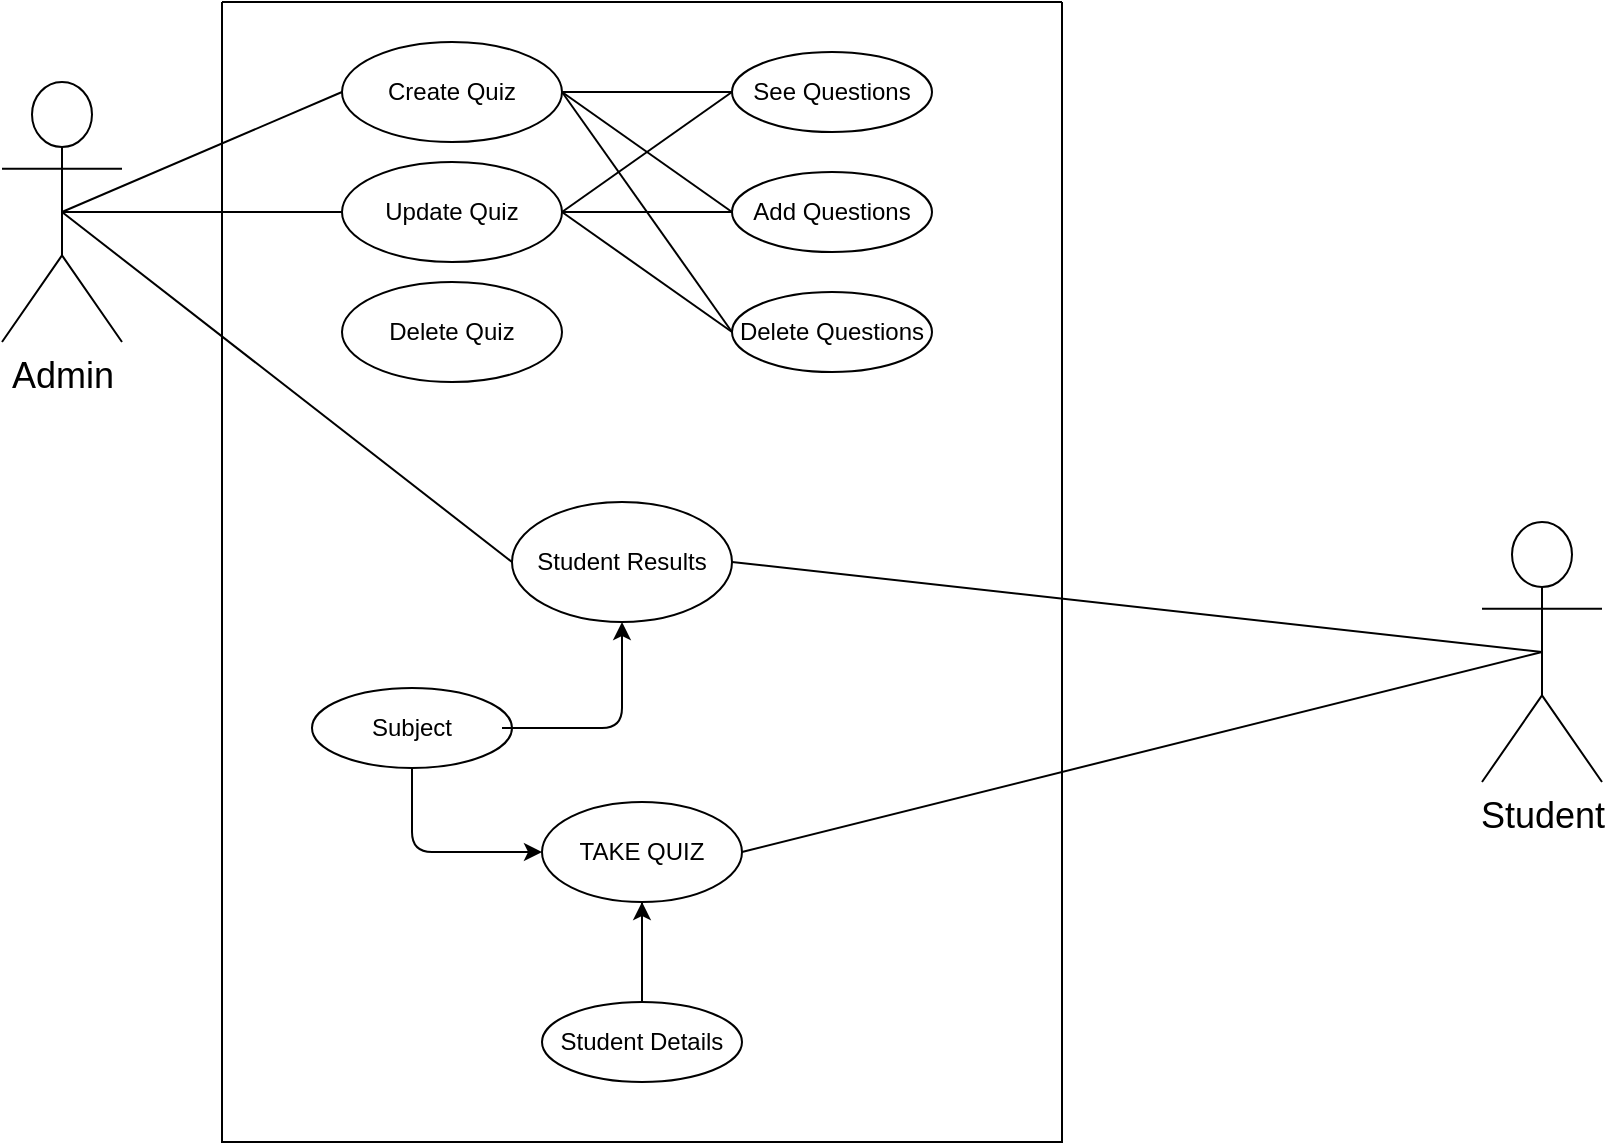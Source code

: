 <mxfile version="14.7.0" type="device"><diagram name="Page-1" id="e7e014a7-5840-1c2e-5031-d8a46d1fe8dd"><mxGraphModel dx="1483" dy="701" grid="1" gridSize="10" guides="1" tooltips="1" connect="1" arrows="1" fold="1" page="1" pageScale="1" pageWidth="1169" pageHeight="826" background="none" math="0" shadow="0"><root><mxCell id="0"/><mxCell id="1" parent="0"/><mxCell id="4" value="" style="swimlane;whiteSpace=wrap;startSize=0;" parent="1" vertex="1"><mxGeometry x="340" y="70" width="420" height="570" as="geometry"/></mxCell><mxCell id="FZYqaPSt_B4bNX5DsFft-58" value="Create Quiz" style="ellipse;whiteSpace=wrap;html=1;" parent="4" vertex="1"><mxGeometry x="60" y="20" width="110" height="50" as="geometry"/></mxCell><mxCell id="FZYqaPSt_B4bNX5DsFft-63" value="Student Details" style="ellipse;whiteSpace=wrap;html=1;" parent="4" vertex="1"><mxGeometry x="160" y="500" width="100" height="40" as="geometry"/></mxCell><mxCell id="FZYqaPSt_B4bNX5DsFft-60" value="Update Quiz" style="ellipse;whiteSpace=wrap;html=1;" parent="4" vertex="1"><mxGeometry x="60" y="80" width="110" height="50" as="geometry"/></mxCell><mxCell id="FZYqaPSt_B4bNX5DsFft-59" value="Delete Quiz" style="ellipse;whiteSpace=wrap;html=1;" parent="4" vertex="1"><mxGeometry x="60" y="140" width="110" height="50" as="geometry"/></mxCell><mxCell id="FZYqaPSt_B4bNX5DsFft-64" value="TAKE QUIZ" style="ellipse;whiteSpace=wrap;html=1;" parent="4" vertex="1"><mxGeometry x="160" y="400" width="100" height="50" as="geometry"/></mxCell><mxCell id="FZYqaPSt_B4bNX5DsFft-72" value="" style="endArrow=none;html=1;entryX=0.5;entryY=1;entryDx=0;entryDy=0;exitX=0.5;exitY=0;exitDx=0;exitDy=0;" parent="4" source="FZYqaPSt_B4bNX5DsFft-63" target="FZYqaPSt_B4bNX5DsFft-64" edge="1"><mxGeometry width="50" height="50" relative="1" as="geometry"><mxPoint x="430" y="277" as="sourcePoint"/><mxPoint x="540" y="277" as="targetPoint"/></mxGeometry></mxCell><mxCell id="DpAatP0VZQlLbhhI8Xf_-4" value="Student Results&lt;span style=&quot;color: rgba(0 , 0 , 0 , 0) ; font-family: monospace ; font-size: 0px&quot;&gt;%3CmxGraphModel%3E%3Croot%3E%3CmxCell%20id%3D%220%22%2F%3E%3CmxCell%20id%3D%221%22%20parent%3D%220%22%2F%3E%3CmxCell%20id%3D%222%22%20value%3D%22%22%20style%3D%22endArrow%3Dnone%3Bhtml%3D1%3BexitX%3D0.5%3BexitY%3D0.5%3BexitDx%3D0%3BexitDy%3D0%3BexitPerimeter%3D0%3BentryX%3D0%3BentryY%3D0.5%3BentryDx%3D0%3BentryDy%3D0%3B%22%20edge%3D%221%22%20parent%3D%221%22%3E%3CmxGeometry%20width%3D%2250%22%20height%3D%2250%22%20relative%3D%221%22%20as%3D%22geometry%22%3E%3CmxPoint%20x%3D%22260%22%20y%3D%22175%22%20as%3D%22sourcePoint%22%2F%3E%3CmxPoint%20x%3D%22482.5%22%20y%3D%22255%22%20as%3D%22targetPoint%22%2F%3E%3C%2FmxGeometry%3E%3C%2FmxCell%3E%3C%2Froot%3E%3C%2FmxGraphModel%3E&lt;/span&gt;" style="ellipse;whiteSpace=wrap;html=1;" parent="4" vertex="1"><mxGeometry x="145" y="250" width="110" height="60" as="geometry"/></mxCell><mxCell id="DpAatP0VZQlLbhhI8Xf_-7" value="Subject" style="ellipse;whiteSpace=wrap;html=1;" parent="4" vertex="1"><mxGeometry x="45" y="343" width="100" height="40" as="geometry"/></mxCell><mxCell id="HshuYVcyzeEb-BEAJpIi-8" value="See Questions" style="ellipse;whiteSpace=wrap;html=1;" vertex="1" parent="4"><mxGeometry x="255" y="25" width="100" height="40" as="geometry"/></mxCell><mxCell id="HshuYVcyzeEb-BEAJpIi-7" value="Add Questions" style="ellipse;whiteSpace=wrap;html=1;" vertex="1" parent="4"><mxGeometry x="255" y="85" width="100" height="40" as="geometry"/></mxCell><mxCell id="HshuYVcyzeEb-BEAJpIi-6" value="Delete Questions" style="ellipse;whiteSpace=wrap;html=1;" vertex="1" parent="4"><mxGeometry x="255" y="145" width="100" height="40" as="geometry"/></mxCell><mxCell id="HshuYVcyzeEb-BEAJpIi-13" value="" style="endArrow=none;html=1;entryX=0;entryY=0.5;entryDx=0;entryDy=0;" edge="1" parent="4" source="FZYqaPSt_B4bNX5DsFft-58" target="HshuYVcyzeEb-BEAJpIi-8"><mxGeometry width="50" height="50" relative="1" as="geometry"><mxPoint x="170" y="45" as="sourcePoint"/><mxPoint x="300" y="100" as="targetPoint"/></mxGeometry></mxCell><mxCell id="FZYqaPSt_B4bNX5DsFft-68" value="" style="endArrow=none;html=1;exitX=1;exitY=0.5;exitDx=0;exitDy=0;entryX=0;entryY=0.5;entryDx=0;entryDy=0;" parent="4" source="FZYqaPSt_B4bNX5DsFft-58" target="HshuYVcyzeEb-BEAJpIi-7" edge="1"><mxGeometry width="50" height="50" relative="1" as="geometry"><mxPoint x="-80" y="100" as="sourcePoint"/><mxPoint x="157.5" y="319" as="targetPoint"/></mxGeometry></mxCell><mxCell id="HshuYVcyzeEb-BEAJpIi-10" value="" style="endArrow=none;html=1;exitX=1;exitY=0.5;exitDx=0;exitDy=0;entryX=0;entryY=0.5;entryDx=0;entryDy=0;" edge="1" parent="4" source="FZYqaPSt_B4bNX5DsFft-58" target="HshuYVcyzeEb-BEAJpIi-6"><mxGeometry width="50" height="50" relative="1" as="geometry"><mxPoint x="-60" y="125" as="sourcePoint"/><mxPoint x="80" y="185" as="targetPoint"/></mxGeometry></mxCell><mxCell id="HshuYVcyzeEb-BEAJpIi-9" value="" style="endArrow=none;html=1;exitX=1;exitY=0.5;exitDx=0;exitDy=0;entryX=0;entryY=0.5;entryDx=0;entryDy=0;" edge="1" parent="4" source="FZYqaPSt_B4bNX5DsFft-60" target="HshuYVcyzeEb-BEAJpIi-8"><mxGeometry width="50" height="50" relative="1" as="geometry"><mxPoint x="-70" y="115" as="sourcePoint"/><mxPoint x="70" y="175" as="targetPoint"/></mxGeometry></mxCell><mxCell id="HshuYVcyzeEb-BEAJpIi-11" value="" style="endArrow=none;html=1;exitX=1;exitY=0.5;exitDx=0;exitDy=0;entryX=0;entryY=0.5;entryDx=0;entryDy=0;" edge="1" parent="4" source="FZYqaPSt_B4bNX5DsFft-60" target="HshuYVcyzeEb-BEAJpIi-6"><mxGeometry width="50" height="50" relative="1" as="geometry"><mxPoint x="-50" y="135" as="sourcePoint"/><mxPoint x="90" y="195" as="targetPoint"/></mxGeometry></mxCell><mxCell id="HshuYVcyzeEb-BEAJpIi-12" value="" style="endArrow=none;html=1;entryX=0;entryY=0.5;entryDx=0;entryDy=0;" edge="1" parent="4" target="HshuYVcyzeEb-BEAJpIi-7"><mxGeometry width="50" height="50" relative="1" as="geometry"><mxPoint x="170" y="105" as="sourcePoint"/><mxPoint x="100" y="205" as="targetPoint"/></mxGeometry></mxCell><mxCell id="HshuYVcyzeEb-BEAJpIi-15" value="" style="endArrow=classic;html=1;entryX=0.5;entryY=1;entryDx=0;entryDy=0;" edge="1" parent="4" target="DpAatP0VZQlLbhhI8Xf_-4"><mxGeometry width="50" height="50" relative="1" as="geometry"><mxPoint x="140" y="363" as="sourcePoint"/><mxPoint x="90" y="250" as="targetPoint"/><Array as="points"><mxPoint x="200" y="363"/></Array></mxGeometry></mxCell><mxCell id="HshuYVcyzeEb-BEAJpIi-16" value="" style="endArrow=classic;html=1;exitX=0.5;exitY=1;exitDx=0;exitDy=0;entryX=0;entryY=0.5;entryDx=0;entryDy=0;" edge="1" parent="4" source="DpAatP0VZQlLbhhI8Xf_-7" target="FZYqaPSt_B4bNX5DsFft-64"><mxGeometry width="50" height="50" relative="1" as="geometry"><mxPoint x="105" y="353" as="sourcePoint"/><mxPoint x="210" y="320" as="targetPoint"/><Array as="points"><mxPoint x="95" y="425"/></Array></mxGeometry></mxCell><mxCell id="HshuYVcyzeEb-BEAJpIi-17" value="" style="endArrow=classic;html=1;exitX=0.5;exitY=0;exitDx=0;exitDy=0;entryX=0.5;entryY=1;entryDx=0;entryDy=0;" edge="1" parent="4" source="FZYqaPSt_B4bNX5DsFft-63" target="FZYqaPSt_B4bNX5DsFft-64"><mxGeometry width="50" height="50" relative="1" as="geometry"><mxPoint x="105" y="393" as="sourcePoint"/><mxPoint x="170" y="435" as="targetPoint"/><Array as="points"/></mxGeometry></mxCell><mxCell id="FZYqaPSt_B4bNX5DsFft-41" value="&lt;font style=&quot;font-size: 18px&quot;&gt;Admin&lt;/font&gt;" style="shape=umlActor;verticalLabelPosition=bottom;verticalAlign=top;html=1;" parent="1" vertex="1"><mxGeometry x="230" y="110" width="60" height="130" as="geometry"/></mxCell><mxCell id="FZYqaPSt_B4bNX5DsFft-45" value="&lt;font style=&quot;font-size: 18px&quot;&gt;Student&lt;/font&gt;" style="shape=umlActor;verticalLabelPosition=bottom;verticalAlign=top;html=1;" parent="1" vertex="1"><mxGeometry x="970" y="330" width="60" height="130" as="geometry"/></mxCell><mxCell id="FZYqaPSt_B4bNX5DsFft-69" value="" style="endArrow=none;html=1;entryX=0;entryY=0.5;entryDx=0;entryDy=0;exitX=0.5;exitY=0.5;exitDx=0;exitDy=0;exitPerimeter=0;" parent="1" source="FZYqaPSt_B4bNX5DsFft-41" target="FZYqaPSt_B4bNX5DsFft-58" edge="1"><mxGeometry width="50" height="50" relative="1" as="geometry"><mxPoint x="592.5" y="331" as="sourcePoint"/><mxPoint x="830" y="375" as="targetPoint"/></mxGeometry></mxCell><mxCell id="FZYqaPSt_B4bNX5DsFft-70" value="" style="endArrow=none;html=1;exitX=1;exitY=0.5;exitDx=0;exitDy=0;" parent="1" source="FZYqaPSt_B4bNX5DsFft-64" edge="1"><mxGeometry width="50" height="50" relative="1" as="geometry"><mxPoint x="730" y="385" as="sourcePoint"/><mxPoint x="1000" y="395" as="targetPoint"/></mxGeometry></mxCell><mxCell id="FZYqaPSt_B4bNX5DsFft-74" value="" style="endArrow=none;html=1;exitX=0.5;exitY=0.5;exitDx=0;exitDy=0;exitPerimeter=0;entryX=0;entryY=0.5;entryDx=0;entryDy=0;" parent="1" source="FZYqaPSt_B4bNX5DsFft-41" target="FZYqaPSt_B4bNX5DsFft-60" edge="1"><mxGeometry width="50" height="50" relative="1" as="geometry"><mxPoint x="270" y="185" as="sourcePoint"/><mxPoint x="492.5" y="265" as="targetPoint"/></mxGeometry></mxCell><mxCell id="DpAatP0VZQlLbhhI8Xf_-10" value="" style="endArrow=none;html=1;exitX=0.5;exitY=0.5;exitDx=0;exitDy=0;exitPerimeter=0;entryX=0;entryY=0.5;entryDx=0;entryDy=0;" parent="1" source="FZYqaPSt_B4bNX5DsFft-41" target="DpAatP0VZQlLbhhI8Xf_-4" edge="1"><mxGeometry width="50" height="50" relative="1" as="geometry"><mxPoint x="270" y="185" as="sourcePoint"/><mxPoint x="492.5" y="265" as="targetPoint"/></mxGeometry></mxCell><mxCell id="DpAatP0VZQlLbhhI8Xf_-11" value="" style="endArrow=none;html=1;entryX=1;entryY=0.5;entryDx=0;entryDy=0;exitX=0.5;exitY=0.5;exitDx=0;exitDy=0;exitPerimeter=0;" parent="1" source="FZYqaPSt_B4bNX5DsFft-45" target="DpAatP0VZQlLbhhI8Xf_-4" edge="1"><mxGeometry width="50" height="50" relative="1" as="geometry"><mxPoint x="1000" y="400" as="sourcePoint"/><mxPoint x="492.5" y="335" as="targetPoint"/></mxGeometry></mxCell></root></mxGraphModel></diagram></mxfile>